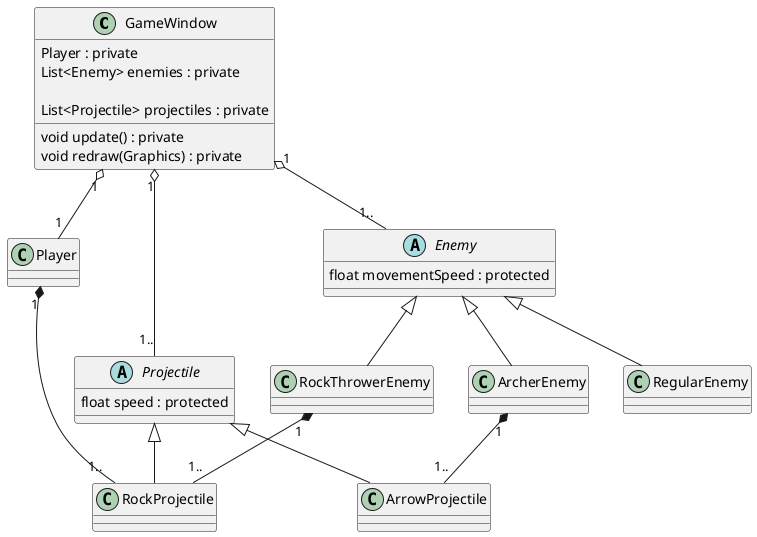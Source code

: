 @startuml

class GameWindow{
    Player : private
    List<Enemy> enemies : private

    List<Projectile> projectiles : private

    void update() : private
    void redraw(Graphics) : private
}

class Player{

}

class RockProjectile{

}

class ArrowProjectile{

}

abstract class Projectile{
    float speed : protected
}

abstract class Enemy{
    float movementSpeed : protected
}

class RegularEnemy{

}

class ArcherEnemy{

}

class RockThrowerEnemy{

}

Projectile ^-- ArrowProjectile
Projectile ^-- RockProjectile

Enemy ^-- RegularEnemy
Enemy ^-- ArcherEnemy
Enemy ^-- RockThrowerEnemy

GameWindow "1" o-- "1" Player
GameWindow "1" o-- "1.." Enemy

Player "1" *-- "1.." RockProjectile
ArcherEnemy "1" *-- "1.." ArrowProjectile
RockThrowerEnemy "1" *-- "1.." RockProjectile

GameWindow "1" o-- "1.." Projectile

@enduml
